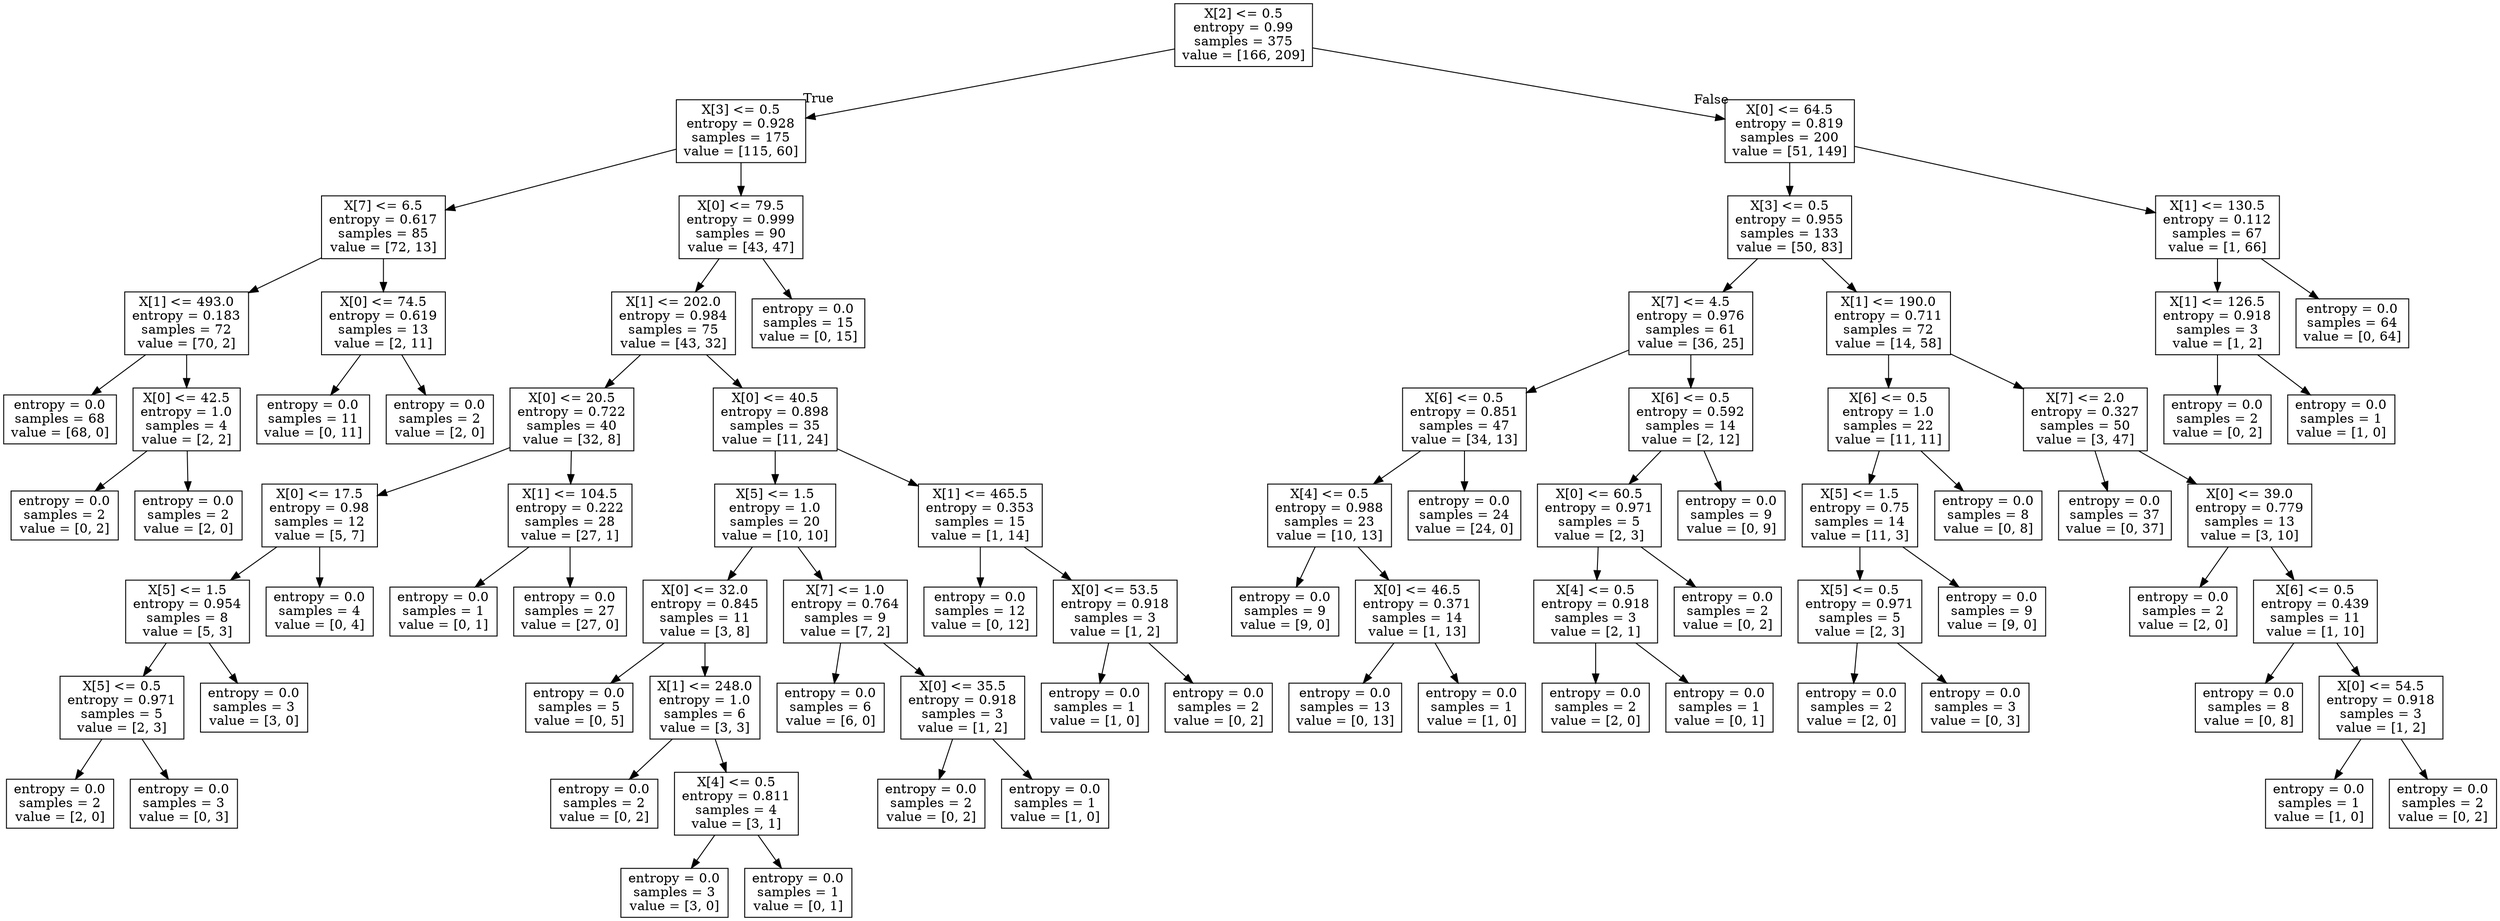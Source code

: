 digraph Tree {
node [shape=box] ;
0 [label="X[2] <= 0.5\nentropy = 0.99\nsamples = 375\nvalue = [166, 209]"] ;
1 [label="X[3] <= 0.5\nentropy = 0.928\nsamples = 175\nvalue = [115, 60]"] ;
0 -> 1 [labeldistance=2.5, labelangle=45, headlabel="True"] ;
2 [label="X[7] <= 6.5\nentropy = 0.617\nsamples = 85\nvalue = [72, 13]"] ;
1 -> 2 ;
3 [label="X[1] <= 493.0\nentropy = 0.183\nsamples = 72\nvalue = [70, 2]"] ;
2 -> 3 ;
4 [label="entropy = 0.0\nsamples = 68\nvalue = [68, 0]"] ;
3 -> 4 ;
5 [label="X[0] <= 42.5\nentropy = 1.0\nsamples = 4\nvalue = [2, 2]"] ;
3 -> 5 ;
6 [label="entropy = 0.0\nsamples = 2\nvalue = [0, 2]"] ;
5 -> 6 ;
7 [label="entropy = 0.0\nsamples = 2\nvalue = [2, 0]"] ;
5 -> 7 ;
8 [label="X[0] <= 74.5\nentropy = 0.619\nsamples = 13\nvalue = [2, 11]"] ;
2 -> 8 ;
9 [label="entropy = 0.0\nsamples = 11\nvalue = [0, 11]"] ;
8 -> 9 ;
10 [label="entropy = 0.0\nsamples = 2\nvalue = [2, 0]"] ;
8 -> 10 ;
11 [label="X[0] <= 79.5\nentropy = 0.999\nsamples = 90\nvalue = [43, 47]"] ;
1 -> 11 ;
12 [label="X[1] <= 202.0\nentropy = 0.984\nsamples = 75\nvalue = [43, 32]"] ;
11 -> 12 ;
13 [label="X[0] <= 20.5\nentropy = 0.722\nsamples = 40\nvalue = [32, 8]"] ;
12 -> 13 ;
14 [label="X[0] <= 17.5\nentropy = 0.98\nsamples = 12\nvalue = [5, 7]"] ;
13 -> 14 ;
15 [label="X[5] <= 1.5\nentropy = 0.954\nsamples = 8\nvalue = [5, 3]"] ;
14 -> 15 ;
16 [label="X[5] <= 0.5\nentropy = 0.971\nsamples = 5\nvalue = [2, 3]"] ;
15 -> 16 ;
17 [label="entropy = 0.0\nsamples = 2\nvalue = [2, 0]"] ;
16 -> 17 ;
18 [label="entropy = 0.0\nsamples = 3\nvalue = [0, 3]"] ;
16 -> 18 ;
19 [label="entropy = 0.0\nsamples = 3\nvalue = [3, 0]"] ;
15 -> 19 ;
20 [label="entropy = 0.0\nsamples = 4\nvalue = [0, 4]"] ;
14 -> 20 ;
21 [label="X[1] <= 104.5\nentropy = 0.222\nsamples = 28\nvalue = [27, 1]"] ;
13 -> 21 ;
22 [label="entropy = 0.0\nsamples = 1\nvalue = [0, 1]"] ;
21 -> 22 ;
23 [label="entropy = 0.0\nsamples = 27\nvalue = [27, 0]"] ;
21 -> 23 ;
24 [label="X[0] <= 40.5\nentropy = 0.898\nsamples = 35\nvalue = [11, 24]"] ;
12 -> 24 ;
25 [label="X[5] <= 1.5\nentropy = 1.0\nsamples = 20\nvalue = [10, 10]"] ;
24 -> 25 ;
26 [label="X[0] <= 32.0\nentropy = 0.845\nsamples = 11\nvalue = [3, 8]"] ;
25 -> 26 ;
27 [label="entropy = 0.0\nsamples = 5\nvalue = [0, 5]"] ;
26 -> 27 ;
28 [label="X[1] <= 248.0\nentropy = 1.0\nsamples = 6\nvalue = [3, 3]"] ;
26 -> 28 ;
29 [label="entropy = 0.0\nsamples = 2\nvalue = [0, 2]"] ;
28 -> 29 ;
30 [label="X[4] <= 0.5\nentropy = 0.811\nsamples = 4\nvalue = [3, 1]"] ;
28 -> 30 ;
31 [label="entropy = 0.0\nsamples = 3\nvalue = [3, 0]"] ;
30 -> 31 ;
32 [label="entropy = 0.0\nsamples = 1\nvalue = [0, 1]"] ;
30 -> 32 ;
33 [label="X[7] <= 1.0\nentropy = 0.764\nsamples = 9\nvalue = [7, 2]"] ;
25 -> 33 ;
34 [label="entropy = 0.0\nsamples = 6\nvalue = [6, 0]"] ;
33 -> 34 ;
35 [label="X[0] <= 35.5\nentropy = 0.918\nsamples = 3\nvalue = [1, 2]"] ;
33 -> 35 ;
36 [label="entropy = 0.0\nsamples = 2\nvalue = [0, 2]"] ;
35 -> 36 ;
37 [label="entropy = 0.0\nsamples = 1\nvalue = [1, 0]"] ;
35 -> 37 ;
38 [label="X[1] <= 465.5\nentropy = 0.353\nsamples = 15\nvalue = [1, 14]"] ;
24 -> 38 ;
39 [label="entropy = 0.0\nsamples = 12\nvalue = [0, 12]"] ;
38 -> 39 ;
40 [label="X[0] <= 53.5\nentropy = 0.918\nsamples = 3\nvalue = [1, 2]"] ;
38 -> 40 ;
41 [label="entropy = 0.0\nsamples = 1\nvalue = [1, 0]"] ;
40 -> 41 ;
42 [label="entropy = 0.0\nsamples = 2\nvalue = [0, 2]"] ;
40 -> 42 ;
43 [label="entropy = 0.0\nsamples = 15\nvalue = [0, 15]"] ;
11 -> 43 ;
44 [label="X[0] <= 64.5\nentropy = 0.819\nsamples = 200\nvalue = [51, 149]"] ;
0 -> 44 [labeldistance=2.5, labelangle=-45, headlabel="False"] ;
45 [label="X[3] <= 0.5\nentropy = 0.955\nsamples = 133\nvalue = [50, 83]"] ;
44 -> 45 ;
46 [label="X[7] <= 4.5\nentropy = 0.976\nsamples = 61\nvalue = [36, 25]"] ;
45 -> 46 ;
47 [label="X[6] <= 0.5\nentropy = 0.851\nsamples = 47\nvalue = [34, 13]"] ;
46 -> 47 ;
48 [label="X[4] <= 0.5\nentropy = 0.988\nsamples = 23\nvalue = [10, 13]"] ;
47 -> 48 ;
49 [label="entropy = 0.0\nsamples = 9\nvalue = [9, 0]"] ;
48 -> 49 ;
50 [label="X[0] <= 46.5\nentropy = 0.371\nsamples = 14\nvalue = [1, 13]"] ;
48 -> 50 ;
51 [label="entropy = 0.0\nsamples = 13\nvalue = [0, 13]"] ;
50 -> 51 ;
52 [label="entropy = 0.0\nsamples = 1\nvalue = [1, 0]"] ;
50 -> 52 ;
53 [label="entropy = 0.0\nsamples = 24\nvalue = [24, 0]"] ;
47 -> 53 ;
54 [label="X[6] <= 0.5\nentropy = 0.592\nsamples = 14\nvalue = [2, 12]"] ;
46 -> 54 ;
55 [label="X[0] <= 60.5\nentropy = 0.971\nsamples = 5\nvalue = [2, 3]"] ;
54 -> 55 ;
56 [label="X[4] <= 0.5\nentropy = 0.918\nsamples = 3\nvalue = [2, 1]"] ;
55 -> 56 ;
57 [label="entropy = 0.0\nsamples = 2\nvalue = [2, 0]"] ;
56 -> 57 ;
58 [label="entropy = 0.0\nsamples = 1\nvalue = [0, 1]"] ;
56 -> 58 ;
59 [label="entropy = 0.0\nsamples = 2\nvalue = [0, 2]"] ;
55 -> 59 ;
60 [label="entropy = 0.0\nsamples = 9\nvalue = [0, 9]"] ;
54 -> 60 ;
61 [label="X[1] <= 190.0\nentropy = 0.711\nsamples = 72\nvalue = [14, 58]"] ;
45 -> 61 ;
62 [label="X[6] <= 0.5\nentropy = 1.0\nsamples = 22\nvalue = [11, 11]"] ;
61 -> 62 ;
63 [label="X[5] <= 1.5\nentropy = 0.75\nsamples = 14\nvalue = [11, 3]"] ;
62 -> 63 ;
64 [label="X[5] <= 0.5\nentropy = 0.971\nsamples = 5\nvalue = [2, 3]"] ;
63 -> 64 ;
65 [label="entropy = 0.0\nsamples = 2\nvalue = [2, 0]"] ;
64 -> 65 ;
66 [label="entropy = 0.0\nsamples = 3\nvalue = [0, 3]"] ;
64 -> 66 ;
67 [label="entropy = 0.0\nsamples = 9\nvalue = [9, 0]"] ;
63 -> 67 ;
68 [label="entropy = 0.0\nsamples = 8\nvalue = [0, 8]"] ;
62 -> 68 ;
69 [label="X[7] <= 2.0\nentropy = 0.327\nsamples = 50\nvalue = [3, 47]"] ;
61 -> 69 ;
70 [label="entropy = 0.0\nsamples = 37\nvalue = [0, 37]"] ;
69 -> 70 ;
71 [label="X[0] <= 39.0\nentropy = 0.779\nsamples = 13\nvalue = [3, 10]"] ;
69 -> 71 ;
72 [label="entropy = 0.0\nsamples = 2\nvalue = [2, 0]"] ;
71 -> 72 ;
73 [label="X[6] <= 0.5\nentropy = 0.439\nsamples = 11\nvalue = [1, 10]"] ;
71 -> 73 ;
74 [label="entropy = 0.0\nsamples = 8\nvalue = [0, 8]"] ;
73 -> 74 ;
75 [label="X[0] <= 54.5\nentropy = 0.918\nsamples = 3\nvalue = [1, 2]"] ;
73 -> 75 ;
76 [label="entropy = 0.0\nsamples = 1\nvalue = [1, 0]"] ;
75 -> 76 ;
77 [label="entropy = 0.0\nsamples = 2\nvalue = [0, 2]"] ;
75 -> 77 ;
78 [label="X[1] <= 130.5\nentropy = 0.112\nsamples = 67\nvalue = [1, 66]"] ;
44 -> 78 ;
79 [label="X[1] <= 126.5\nentropy = 0.918\nsamples = 3\nvalue = [1, 2]"] ;
78 -> 79 ;
80 [label="entropy = 0.0\nsamples = 2\nvalue = [0, 2]"] ;
79 -> 80 ;
81 [label="entropy = 0.0\nsamples = 1\nvalue = [1, 0]"] ;
79 -> 81 ;
82 [label="entropy = 0.0\nsamples = 64\nvalue = [0, 64]"] ;
78 -> 82 ;
}